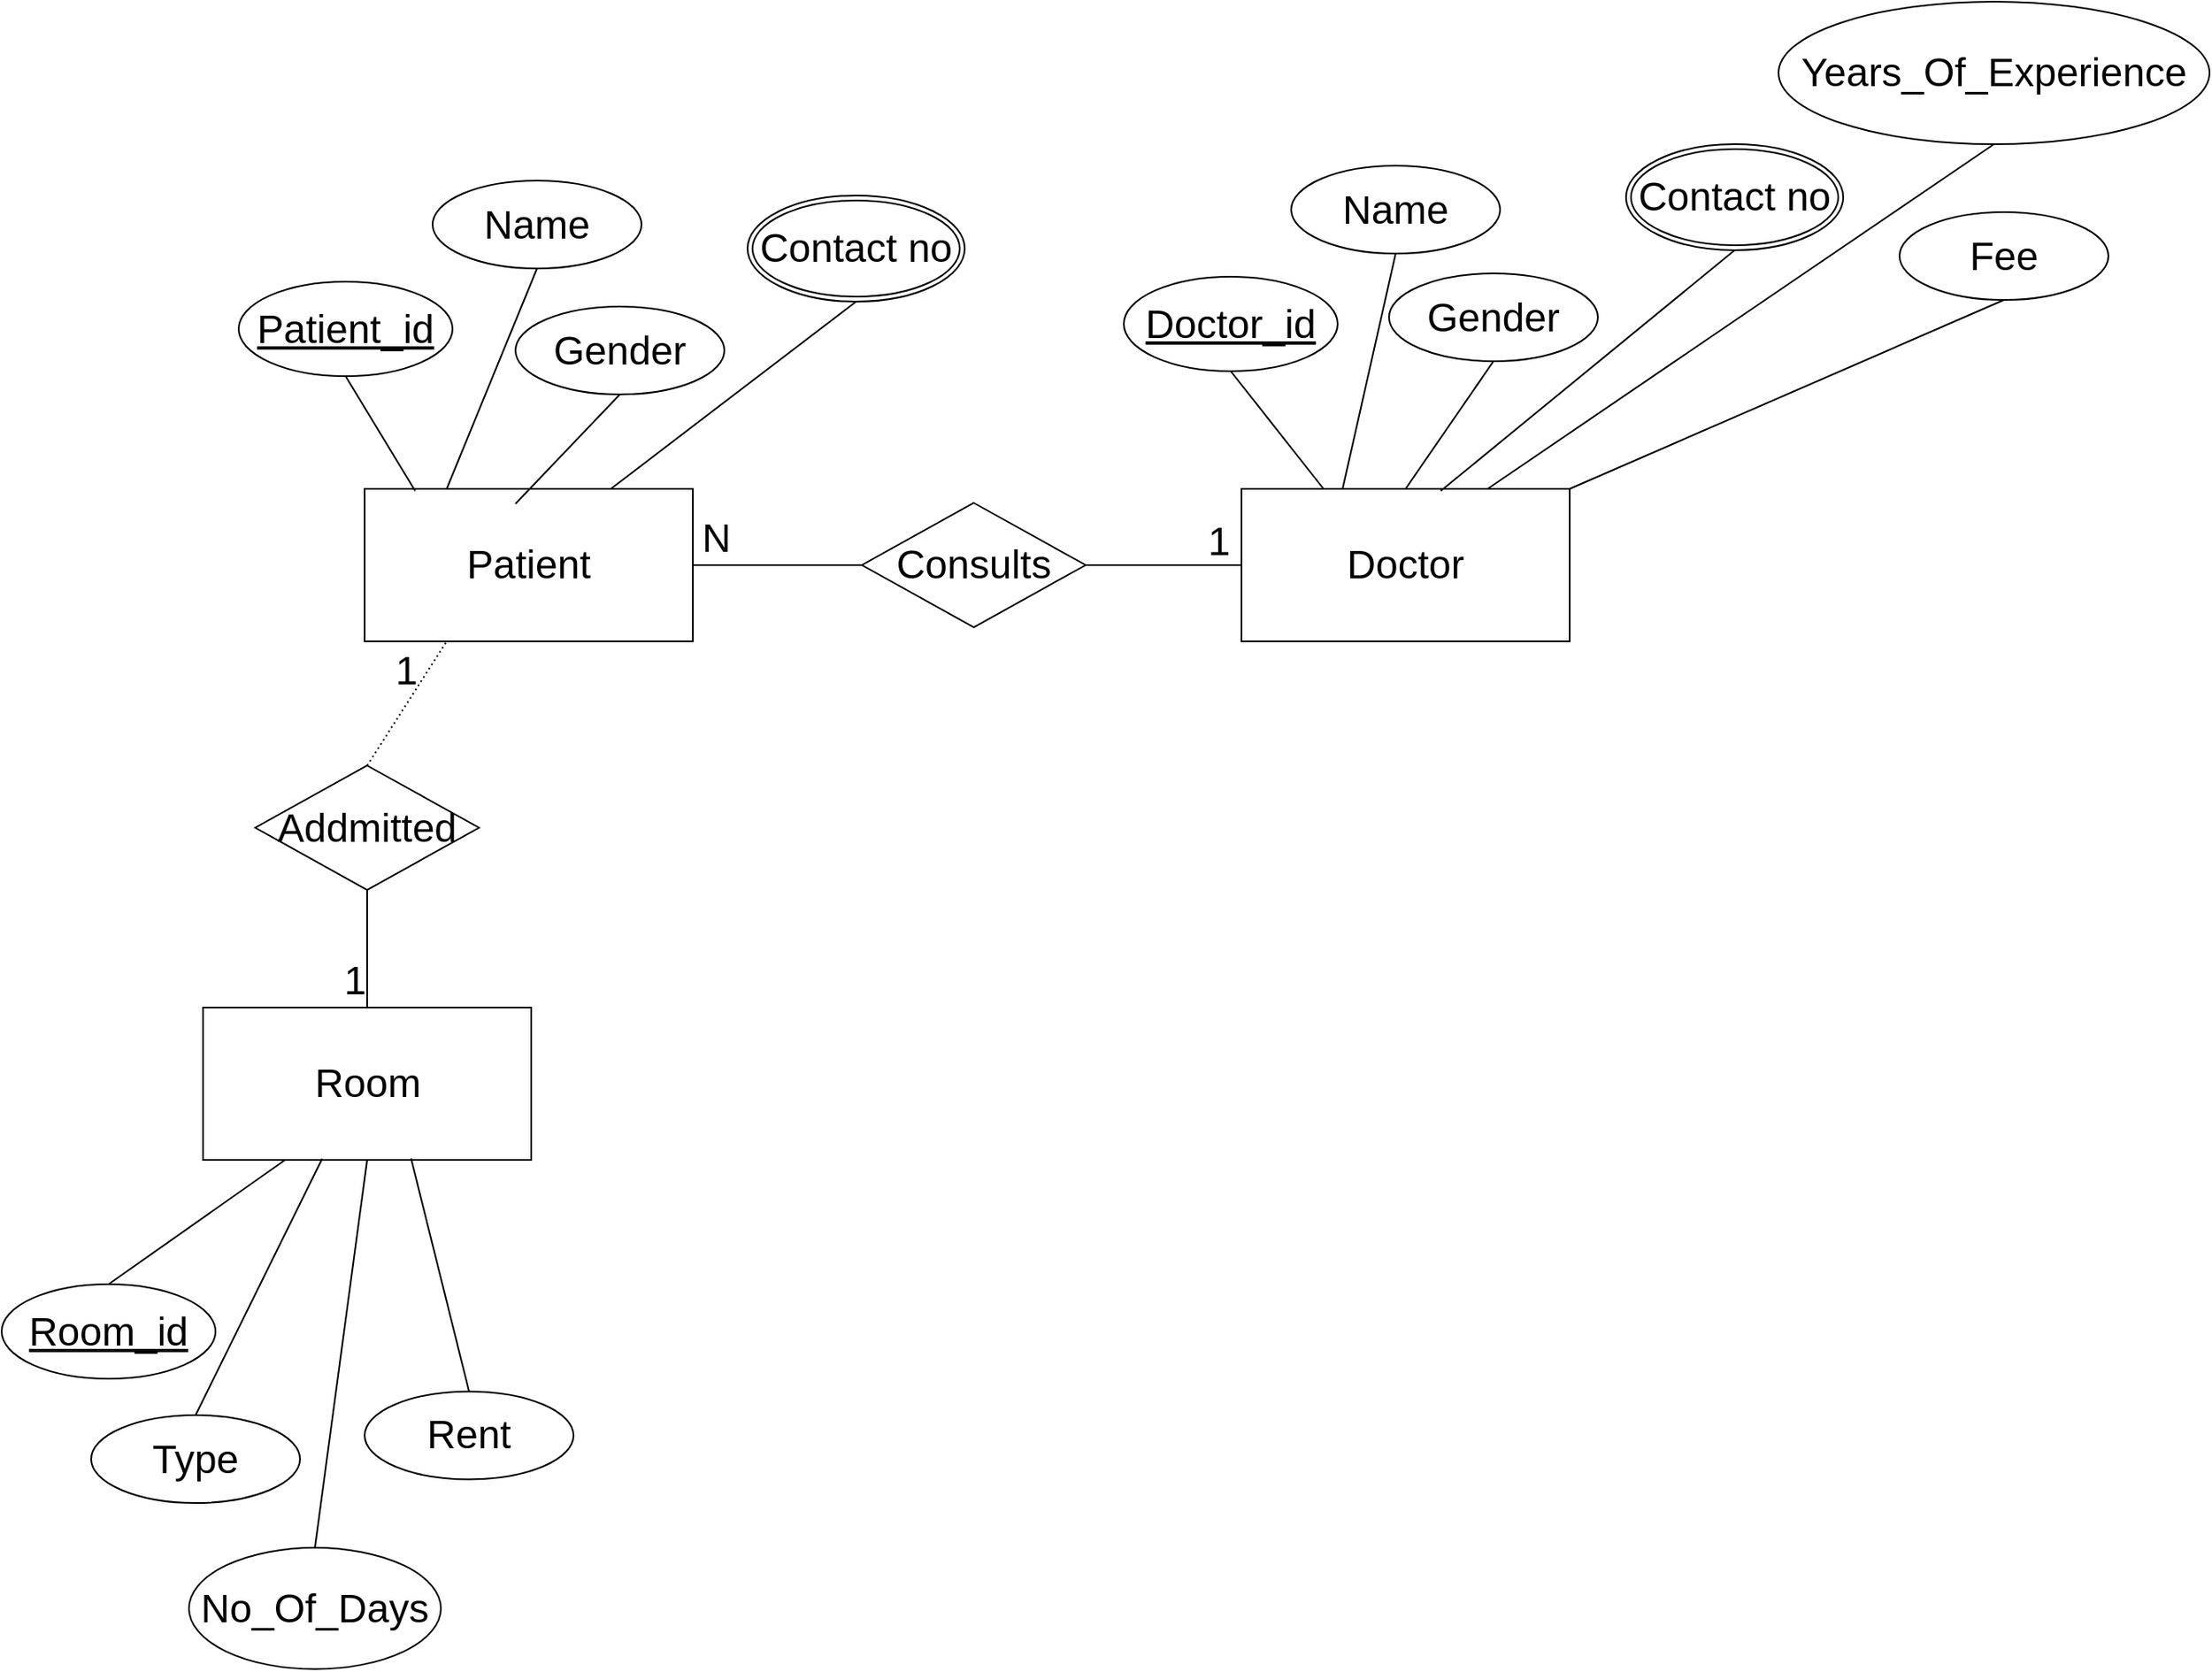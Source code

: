 <mxfile version="20.6.0" type="github">
  <diagram id="FDFtJTZFI4Nm9ofiiGQl" name="Page-1">
    <mxGraphModel dx="1966" dy="1705" grid="0" gridSize="10" guides="1" tooltips="1" connect="1" arrows="1" fold="1" page="1" pageScale="1" pageWidth="1169" pageHeight="827" math="0" shadow="0">
      <root>
        <mxCell id="0" />
        <mxCell id="1" parent="0" />
        <mxCell id="jrIbbQbrpgduAfuJvKAY-2" value="&lt;font style=&quot;font-size: 24px;&quot;&gt;Patient&lt;/font&gt;" style="whiteSpace=wrap;html=1;align=center;" vertex="1" parent="1">
          <mxGeometry x="404" y="229" width="198" height="92" as="geometry" />
        </mxCell>
        <mxCell id="jrIbbQbrpgduAfuJvKAY-3" value="Patient_id" style="ellipse;whiteSpace=wrap;html=1;align=center;fontStyle=4;fontSize=24;" vertex="1" parent="1">
          <mxGeometry x="328" y="104" width="129" height="57" as="geometry" />
        </mxCell>
        <mxCell id="jrIbbQbrpgduAfuJvKAY-7" value="" style="endArrow=none;html=1;rounded=0;fontSize=24;exitX=0.154;exitY=0.014;exitDx=0;exitDy=0;exitPerimeter=0;entryX=0.5;entryY=1;entryDx=0;entryDy=0;" edge="1" parent="1" source="jrIbbQbrpgduAfuJvKAY-2" target="jrIbbQbrpgduAfuJvKAY-3">
          <mxGeometry relative="1" as="geometry">
            <mxPoint x="463" y="270" as="sourcePoint" />
            <mxPoint x="409" y="168" as="targetPoint" />
          </mxGeometry>
        </mxCell>
        <mxCell id="jrIbbQbrpgduAfuJvKAY-10" value="Name" style="ellipse;whiteSpace=wrap;html=1;align=center;fontSize=24;" vertex="1" parent="1">
          <mxGeometry x="445" y="43" width="126" height="53" as="geometry" />
        </mxCell>
        <mxCell id="jrIbbQbrpgduAfuJvKAY-11" value="" style="endArrow=none;html=1;rounded=0;fontSize=24;entryX=0.5;entryY=1;entryDx=0;entryDy=0;exitX=0.25;exitY=0;exitDx=0;exitDy=0;" edge="1" parent="1" source="jrIbbQbrpgduAfuJvKAY-2" target="jrIbbQbrpgduAfuJvKAY-10">
          <mxGeometry relative="1" as="geometry">
            <mxPoint x="741" y="300" as="sourcePoint" />
            <mxPoint x="901" y="300" as="targetPoint" />
          </mxGeometry>
        </mxCell>
        <mxCell id="jrIbbQbrpgduAfuJvKAY-13" value="Gender" style="ellipse;whiteSpace=wrap;html=1;align=center;fontSize=24;" vertex="1" parent="1">
          <mxGeometry x="495" y="119" width="126" height="53" as="geometry" />
        </mxCell>
        <mxCell id="jrIbbQbrpgduAfuJvKAY-14" value="" style="endArrow=none;html=1;rounded=0;fontSize=24;entryX=0.5;entryY=1;entryDx=0;entryDy=0;" edge="1" parent="1" target="jrIbbQbrpgduAfuJvKAY-13">
          <mxGeometry relative="1" as="geometry">
            <mxPoint x="495" y="238" as="sourcePoint" />
            <mxPoint x="901" y="300" as="targetPoint" />
          </mxGeometry>
        </mxCell>
        <mxCell id="jrIbbQbrpgduAfuJvKAY-19" value="&lt;span style=&quot;font-size: 24px;&quot;&gt;Doctor&lt;/span&gt;" style="whiteSpace=wrap;html=1;align=center;" vertex="1" parent="1">
          <mxGeometry x="933" y="229" width="198" height="92" as="geometry" />
        </mxCell>
        <mxCell id="jrIbbQbrpgduAfuJvKAY-20" value="Contact no" style="ellipse;shape=doubleEllipse;margin=3;whiteSpace=wrap;html=1;align=center;fontSize=24;" vertex="1" parent="1">
          <mxGeometry x="635" y="52" width="131" height="64" as="geometry" />
        </mxCell>
        <mxCell id="jrIbbQbrpgduAfuJvKAY-21" value="" style="endArrow=none;html=1;rounded=0;fontSize=24;entryX=0.5;entryY=1;entryDx=0;entryDy=0;exitX=0.75;exitY=0;exitDx=0;exitDy=0;" edge="1" parent="1" source="jrIbbQbrpgduAfuJvKAY-2" target="jrIbbQbrpgduAfuJvKAY-20">
          <mxGeometry relative="1" as="geometry">
            <mxPoint x="738" y="286" as="sourcePoint" />
            <mxPoint x="898" y="286" as="targetPoint" />
          </mxGeometry>
        </mxCell>
        <mxCell id="jrIbbQbrpgduAfuJvKAY-24" value="Consults" style="shape=rhombus;perimeter=rhombusPerimeter;whiteSpace=wrap;html=1;align=center;fontSize=24;" vertex="1" parent="1">
          <mxGeometry x="704" y="237.5" width="135" height="75" as="geometry" />
        </mxCell>
        <mxCell id="jrIbbQbrpgduAfuJvKAY-27" value="" style="endArrow=none;html=1;rounded=0;fontSize=24;entryX=1;entryY=0.5;entryDx=0;entryDy=0;exitX=0;exitY=0.5;exitDx=0;exitDy=0;" edge="1" parent="1" source="jrIbbQbrpgduAfuJvKAY-24" target="jrIbbQbrpgduAfuJvKAY-2">
          <mxGeometry relative="1" as="geometry">
            <mxPoint x="746" y="375" as="sourcePoint" />
            <mxPoint x="728" y="332" as="targetPoint" />
          </mxGeometry>
        </mxCell>
        <mxCell id="jrIbbQbrpgduAfuJvKAY-28" value="N" style="resizable=0;html=1;align=right;verticalAlign=bottom;fontSize=24;" connectable="0" vertex="1" parent="jrIbbQbrpgduAfuJvKAY-27">
          <mxGeometry x="1" relative="1" as="geometry">
            <mxPoint x="23" as="offset" />
          </mxGeometry>
        </mxCell>
        <mxCell id="jrIbbQbrpgduAfuJvKAY-31" value="Doctor_id" style="ellipse;whiteSpace=wrap;html=1;align=center;fontStyle=4;fontSize=24;" vertex="1" parent="1">
          <mxGeometry x="862" y="101" width="129" height="57" as="geometry" />
        </mxCell>
        <mxCell id="jrIbbQbrpgduAfuJvKAY-32" value="" style="endArrow=none;html=1;rounded=0;fontSize=24;exitX=0.25;exitY=0;exitDx=0;exitDy=0;entryX=0.5;entryY=1;entryDx=0;entryDy=0;" edge="1" parent="1" source="jrIbbQbrpgduAfuJvKAY-19" target="jrIbbQbrpgduAfuJvKAY-31">
          <mxGeometry relative="1" as="geometry">
            <mxPoint x="983.992" y="221.288" as="sourcePoint" />
            <mxPoint x="942" y="152.0" as="targetPoint" />
          </mxGeometry>
        </mxCell>
        <mxCell id="jrIbbQbrpgduAfuJvKAY-33" value="Name" style="ellipse;whiteSpace=wrap;html=1;align=center;fontSize=24;" vertex="1" parent="1">
          <mxGeometry x="963" y="34" width="126" height="53" as="geometry" />
        </mxCell>
        <mxCell id="jrIbbQbrpgduAfuJvKAY-34" value="" style="endArrow=none;html=1;rounded=0;fontSize=24;entryX=0.5;entryY=1;entryDx=0;entryDy=0;" edge="1" parent="1" target="jrIbbQbrpgduAfuJvKAY-33">
          <mxGeometry relative="1" as="geometry">
            <mxPoint x="994" y="229" as="sourcePoint" />
            <mxPoint x="911" y="368" as="targetPoint" />
          </mxGeometry>
        </mxCell>
        <mxCell id="jrIbbQbrpgduAfuJvKAY-36" value="Gender" style="ellipse;whiteSpace=wrap;html=1;align=center;fontSize=24;" vertex="1" parent="1">
          <mxGeometry x="1022" y="99" width="126" height="53" as="geometry" />
        </mxCell>
        <mxCell id="jrIbbQbrpgduAfuJvKAY-37" value="" style="endArrow=none;html=1;rounded=0;fontSize=24;entryX=0.5;entryY=1;entryDx=0;entryDy=0;exitX=0.5;exitY=0;exitDx=0;exitDy=0;" edge="1" parent="1" target="jrIbbQbrpgduAfuJvKAY-36" source="jrIbbQbrpgduAfuJvKAY-19">
          <mxGeometry relative="1" as="geometry">
            <mxPoint x="1073" y="209" as="sourcePoint" />
            <mxPoint x="1479" y="271" as="targetPoint" />
          </mxGeometry>
        </mxCell>
        <mxCell id="jrIbbQbrpgduAfuJvKAY-38" value="Contact no" style="ellipse;shape=doubleEllipse;margin=3;whiteSpace=wrap;html=1;align=center;fontSize=24;" vertex="1" parent="1">
          <mxGeometry x="1165" y="21" width="131" height="64" as="geometry" />
        </mxCell>
        <mxCell id="jrIbbQbrpgduAfuJvKAY-39" value="" style="endArrow=none;html=1;rounded=0;fontSize=24;entryX=0.5;entryY=1;entryDx=0;entryDy=0;exitX=0.607;exitY=0.014;exitDx=0;exitDy=0;exitPerimeter=0;" edge="1" parent="1" target="jrIbbQbrpgduAfuJvKAY-38" source="jrIbbQbrpgduAfuJvKAY-19">
          <mxGeometry relative="1" as="geometry">
            <mxPoint x="1159" y="230" as="sourcePoint" />
            <mxPoint x="1476.5" y="278" as="targetPoint" />
          </mxGeometry>
        </mxCell>
        <mxCell id="jrIbbQbrpgduAfuJvKAY-40" value="Years_Of_Experience" style="ellipse;whiteSpace=wrap;html=1;align=center;fontSize=24;" vertex="1" parent="1">
          <mxGeometry x="1257" y="-65" width="260" height="86" as="geometry" />
        </mxCell>
        <mxCell id="jrIbbQbrpgduAfuJvKAY-41" value="" style="endArrow=none;html=1;rounded=0;fontSize=24;entryX=0.5;entryY=1;entryDx=0;entryDy=0;exitX=0.75;exitY=0;exitDx=0;exitDy=0;" edge="1" parent="1" target="jrIbbQbrpgduAfuJvKAY-40" source="jrIbbQbrpgduAfuJvKAY-19">
          <mxGeometry relative="1" as="geometry">
            <mxPoint x="1509.5" y="271" as="sourcePoint" />
            <mxPoint x="1957" y="342" as="targetPoint" />
          </mxGeometry>
        </mxCell>
        <mxCell id="jrIbbQbrpgduAfuJvKAY-42" value="Fee" style="ellipse;whiteSpace=wrap;html=1;align=center;fontSize=24;" vertex="1" parent="1">
          <mxGeometry x="1330" y="62" width="126" height="53" as="geometry" />
        </mxCell>
        <mxCell id="jrIbbQbrpgduAfuJvKAY-43" value="" style="endArrow=none;html=1;rounded=0;fontSize=24;entryX=0.5;entryY=1;entryDx=0;entryDy=0;exitX=1;exitY=0;exitDx=0;exitDy=0;" edge="1" parent="1" target="jrIbbQbrpgduAfuJvKAY-42" source="jrIbbQbrpgduAfuJvKAY-19">
          <mxGeometry relative="1" as="geometry">
            <mxPoint x="1338.5" y="248.0" as="sourcePoint" />
            <mxPoint x="1786" y="319" as="targetPoint" />
          </mxGeometry>
        </mxCell>
        <mxCell id="jrIbbQbrpgduAfuJvKAY-44" value="&lt;span style=&quot;font-size: 24px;&quot;&gt;Room&lt;/span&gt;" style="whiteSpace=wrap;html=1;align=center;" vertex="1" parent="1">
          <mxGeometry x="306.5" y="542" width="198" height="92" as="geometry" />
        </mxCell>
        <mxCell id="jrIbbQbrpgduAfuJvKAY-46" value="Addmitted" style="shape=rhombus;perimeter=rhombusPerimeter;whiteSpace=wrap;html=1;align=center;fontSize=24;" vertex="1" parent="1">
          <mxGeometry x="338" y="396" width="135" height="75" as="geometry" />
        </mxCell>
        <mxCell id="jrIbbQbrpgduAfuJvKAY-47" value="" style="endArrow=none;html=1;rounded=0;fontSize=24;exitX=1;exitY=0.5;exitDx=0;exitDy=0;entryX=0;entryY=0.5;entryDx=0;entryDy=0;" edge="1" parent="1" source="jrIbbQbrpgduAfuJvKAY-24" target="jrIbbQbrpgduAfuJvKAY-19">
          <mxGeometry relative="1" as="geometry">
            <mxPoint x="781" y="394" as="sourcePoint" />
            <mxPoint x="941" y="394" as="targetPoint" />
          </mxGeometry>
        </mxCell>
        <mxCell id="jrIbbQbrpgduAfuJvKAY-48" value="1" style="text;html=1;strokeColor=none;fillColor=none;align=center;verticalAlign=middle;whiteSpace=wrap;rounded=0;fontSize=24;" vertex="1" parent="1">
          <mxGeometry x="903" y="245" width="33" height="32" as="geometry" />
        </mxCell>
        <mxCell id="jrIbbQbrpgduAfuJvKAY-49" value="" style="endArrow=none;html=1;rounded=0;dashed=1;dashPattern=1 2;fontSize=24;entryX=0.25;entryY=1;entryDx=0;entryDy=0;exitX=0.5;exitY=0;exitDx=0;exitDy=0;" edge="1" parent="1" source="jrIbbQbrpgduAfuJvKAY-46" target="jrIbbQbrpgduAfuJvKAY-2">
          <mxGeometry relative="1" as="geometry">
            <mxPoint x="620" y="407" as="sourcePoint" />
            <mxPoint x="780" y="407" as="targetPoint" />
          </mxGeometry>
        </mxCell>
        <mxCell id="jrIbbQbrpgduAfuJvKAY-50" value="1" style="resizable=0;html=1;align=right;verticalAlign=bottom;fontSize=24;" connectable="0" vertex="1" parent="jrIbbQbrpgduAfuJvKAY-49">
          <mxGeometry x="1" relative="1" as="geometry">
            <mxPoint x="-17" y="34" as="offset" />
          </mxGeometry>
        </mxCell>
        <mxCell id="jrIbbQbrpgduAfuJvKAY-51" value="" style="endArrow=none;html=1;rounded=0;fontSize=24;entryX=0.5;entryY=0;entryDx=0;entryDy=0;exitX=0.5;exitY=1;exitDx=0;exitDy=0;" edge="1" parent="1" source="jrIbbQbrpgduAfuJvKAY-46" target="jrIbbQbrpgduAfuJvKAY-44">
          <mxGeometry relative="1" as="geometry">
            <mxPoint x="620" y="407" as="sourcePoint" />
            <mxPoint x="780" y="407" as="targetPoint" />
          </mxGeometry>
        </mxCell>
        <mxCell id="jrIbbQbrpgduAfuJvKAY-52" value="1" style="resizable=0;html=1;align=right;verticalAlign=bottom;fontSize=24;" connectable="0" vertex="1" parent="jrIbbQbrpgduAfuJvKAY-51">
          <mxGeometry x="1" relative="1" as="geometry" />
        </mxCell>
        <mxCell id="jrIbbQbrpgduAfuJvKAY-53" value="Room_id" style="ellipse;whiteSpace=wrap;html=1;align=center;fontStyle=4;fontSize=24;rotation=0;" vertex="1" parent="1">
          <mxGeometry x="185" y="709" width="129" height="57" as="geometry" />
        </mxCell>
        <mxCell id="jrIbbQbrpgduAfuJvKAY-54" value="" style="endArrow=none;html=1;rounded=0;fontSize=24;exitX=0.25;exitY=1;exitDx=0;exitDy=0;entryX=0.5;entryY=0;entryDx=0;entryDy=0;" edge="1" parent="1" target="jrIbbQbrpgduAfuJvKAY-53" source="jrIbbQbrpgduAfuJvKAY-44">
          <mxGeometry relative="1" as="geometry">
            <mxPoint x="229.492" y="730.288" as="sourcePoint" />
            <mxPoint x="204" y="668" as="targetPoint" />
          </mxGeometry>
        </mxCell>
        <mxCell id="jrIbbQbrpgduAfuJvKAY-55" value="Type" style="ellipse;whiteSpace=wrap;html=1;align=center;fontSize=24;" vertex="1" parent="1">
          <mxGeometry x="239" y="788" width="126" height="53" as="geometry" />
        </mxCell>
        <mxCell id="jrIbbQbrpgduAfuJvKAY-56" value="" style="endArrow=none;html=1;rounded=0;fontSize=24;entryX=0.5;entryY=0;entryDx=0;entryDy=0;exitX=0.363;exitY=0.992;exitDx=0;exitDy=0;exitPerimeter=0;" edge="1" parent="1" source="jrIbbQbrpgduAfuJvKAY-44" target="jrIbbQbrpgduAfuJvKAY-55">
          <mxGeometry relative="1" as="geometry">
            <mxPoint x="857" y="620" as="sourcePoint" />
            <mxPoint x="1017" y="620" as="targetPoint" />
          </mxGeometry>
        </mxCell>
        <mxCell id="jrIbbQbrpgduAfuJvKAY-57" value="No_Of_Days" style="ellipse;whiteSpace=wrap;html=1;align=center;fontSize=24;" vertex="1" parent="1">
          <mxGeometry x="298" y="868" width="152" height="73.26" as="geometry" />
        </mxCell>
        <mxCell id="jrIbbQbrpgduAfuJvKAY-58" value="" style="endArrow=none;html=1;rounded=0;fontSize=24;entryX=0.5;entryY=0;entryDx=0;entryDy=0;exitX=0.5;exitY=1;exitDx=0;exitDy=0;" edge="1" parent="1" target="jrIbbQbrpgduAfuJvKAY-57" source="jrIbbQbrpgduAfuJvKAY-44">
          <mxGeometry relative="1" as="geometry">
            <mxPoint x="409" y="647" as="sourcePoint" />
            <mxPoint x="1119" y="729.74" as="targetPoint" />
          </mxGeometry>
        </mxCell>
        <mxCell id="jrIbbQbrpgduAfuJvKAY-59" value="Rent" style="ellipse;whiteSpace=wrap;html=1;align=center;fontSize=24;" vertex="1" parent="1">
          <mxGeometry x="404" y="773.74" width="126" height="53" as="geometry" />
        </mxCell>
        <mxCell id="jrIbbQbrpgduAfuJvKAY-60" value="" style="endArrow=none;html=1;rounded=0;fontSize=24;entryX=0.5;entryY=0;entryDx=0;entryDy=0;exitX=0.634;exitY=0.991;exitDx=0;exitDy=0;exitPerimeter=0;" edge="1" parent="1" target="jrIbbQbrpgduAfuJvKAY-59" source="jrIbbQbrpgduAfuJvKAY-44">
          <mxGeometry relative="1" as="geometry">
            <mxPoint x="543.374" y="619.004" as="sourcePoint" />
            <mxPoint x="1182" y="605.74" as="targetPoint" />
          </mxGeometry>
        </mxCell>
      </root>
    </mxGraphModel>
  </diagram>
</mxfile>
